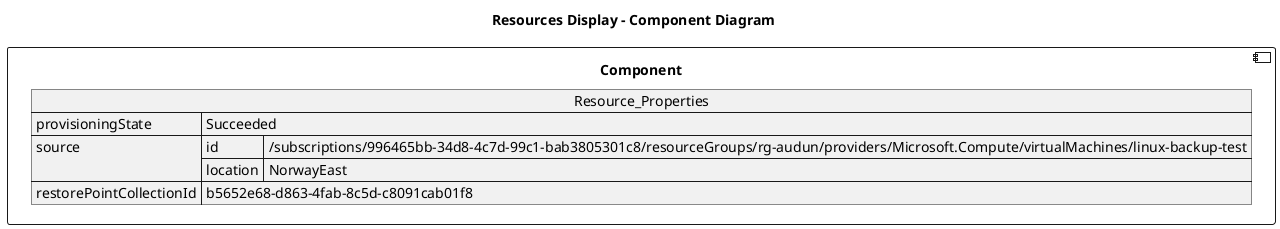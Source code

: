 @startuml

title Resources Display - Component Diagram

component Component {

json  Resource_Properties {
  "provisioningState": "Succeeded",
  "source": {
    "id": "/subscriptions/996465bb-34d8-4c7d-99c1-bab3805301c8/resourceGroups/rg-audun/providers/Microsoft.Compute/virtualMachines/linux-backup-test",
    "location": "NorwayEast"
  },
  "restorePointCollectionId": "b5652e68-d863-4fab-8c5d-c8091cab01f8"
}
}
@enduml
